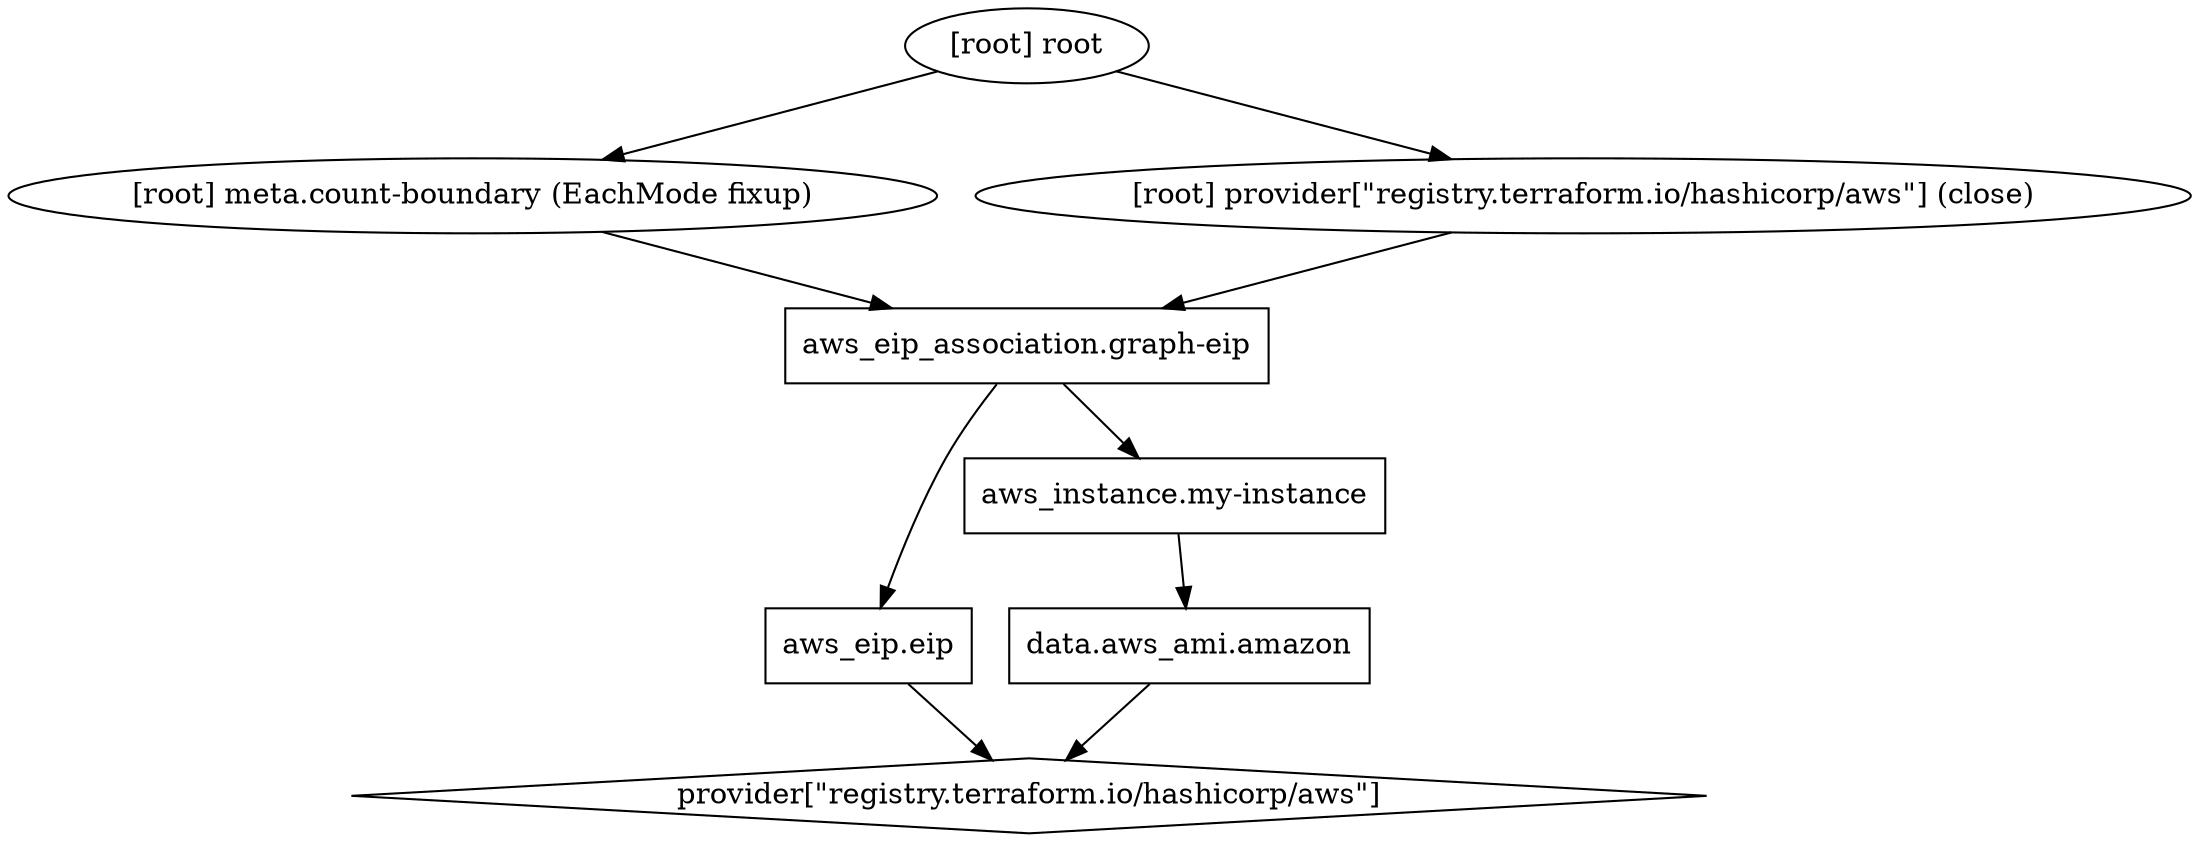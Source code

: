 digraph {
	compound = "true"
	newrank = "true"
	subgraph "root" {
		"[root] aws_eip.eip (expand)" [label = "aws_eip.eip", shape = "box"]
		"[root] aws_eip_association.graph-eip (expand)" [label = "aws_eip_association.graph-eip", shape = "box"]
		"[root] aws_instance.my-instance (expand)" [label = "aws_instance.my-instance", shape = "box"]
		"[root] data.aws_ami.amazon (expand)" [label = "data.aws_ami.amazon", shape = "box"]
		"[root] provider[\"registry.terraform.io/hashicorp/aws\"]" [label = "provider[\"registry.terraform.io/hashicorp/aws\"]", shape = "diamond"]
		"[root] aws_eip.eip (expand)" -> "[root] provider[\"registry.terraform.io/hashicorp/aws\"]"
		"[root] aws_eip_association.graph-eip (expand)" -> "[root] aws_eip.eip (expand)"
		"[root] aws_eip_association.graph-eip (expand)" -> "[root] aws_instance.my-instance (expand)"
		"[root] aws_instance.my-instance (expand)" -> "[root] data.aws_ami.amazon (expand)"
		"[root] data.aws_ami.amazon (expand)" -> "[root] provider[\"registry.terraform.io/hashicorp/aws\"]"
		"[root] meta.count-boundary (EachMode fixup)" -> "[root] aws_eip_association.graph-eip (expand)"
		"[root] provider[\"registry.terraform.io/hashicorp/aws\"] (close)" -> "[root] aws_eip_association.graph-eip (expand)"
		"[root] root" -> "[root] meta.count-boundary (EachMode fixup)"
		"[root] root" -> "[root] provider[\"registry.terraform.io/hashicorp/aws\"] (close)"
	}
}

